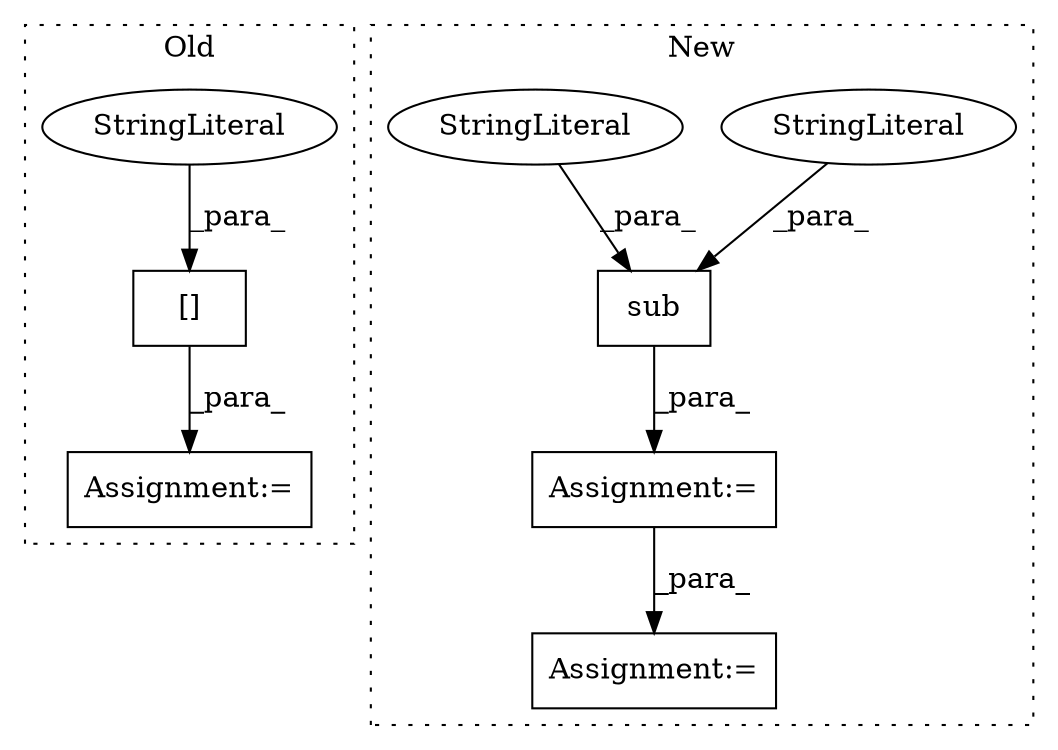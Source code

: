 digraph G {
subgraph cluster0 {
1 [label="[]" a="2" s="15955,15986" l="8,1" shape="box"];
6 [label="Assignment:=" a="7" s="15954" l="1" shape="box"];
8 [label="StringLiteral" a="45" s="15963" l="23" shape="ellipse"];
label = "Old";
style="dotted";
}
subgraph cluster1 {
2 [label="sub" a="32" s="15583,15626" l="4,1" shape="box"];
3 [label="StringLiteral" a="45" s="15587" l="21" shape="ellipse"];
4 [label="StringLiteral" a="45" s="15609" l="9" shape="ellipse"];
5 [label="Assignment:=" a="7" s="15579" l="1" shape="box"];
7 [label="Assignment:=" a="7" s="15638" l="1" shape="box"];
label = "New";
style="dotted";
}
1 -> 6 [label="_para_"];
2 -> 5 [label="_para_"];
3 -> 2 [label="_para_"];
4 -> 2 [label="_para_"];
5 -> 7 [label="_para_"];
8 -> 1 [label="_para_"];
}